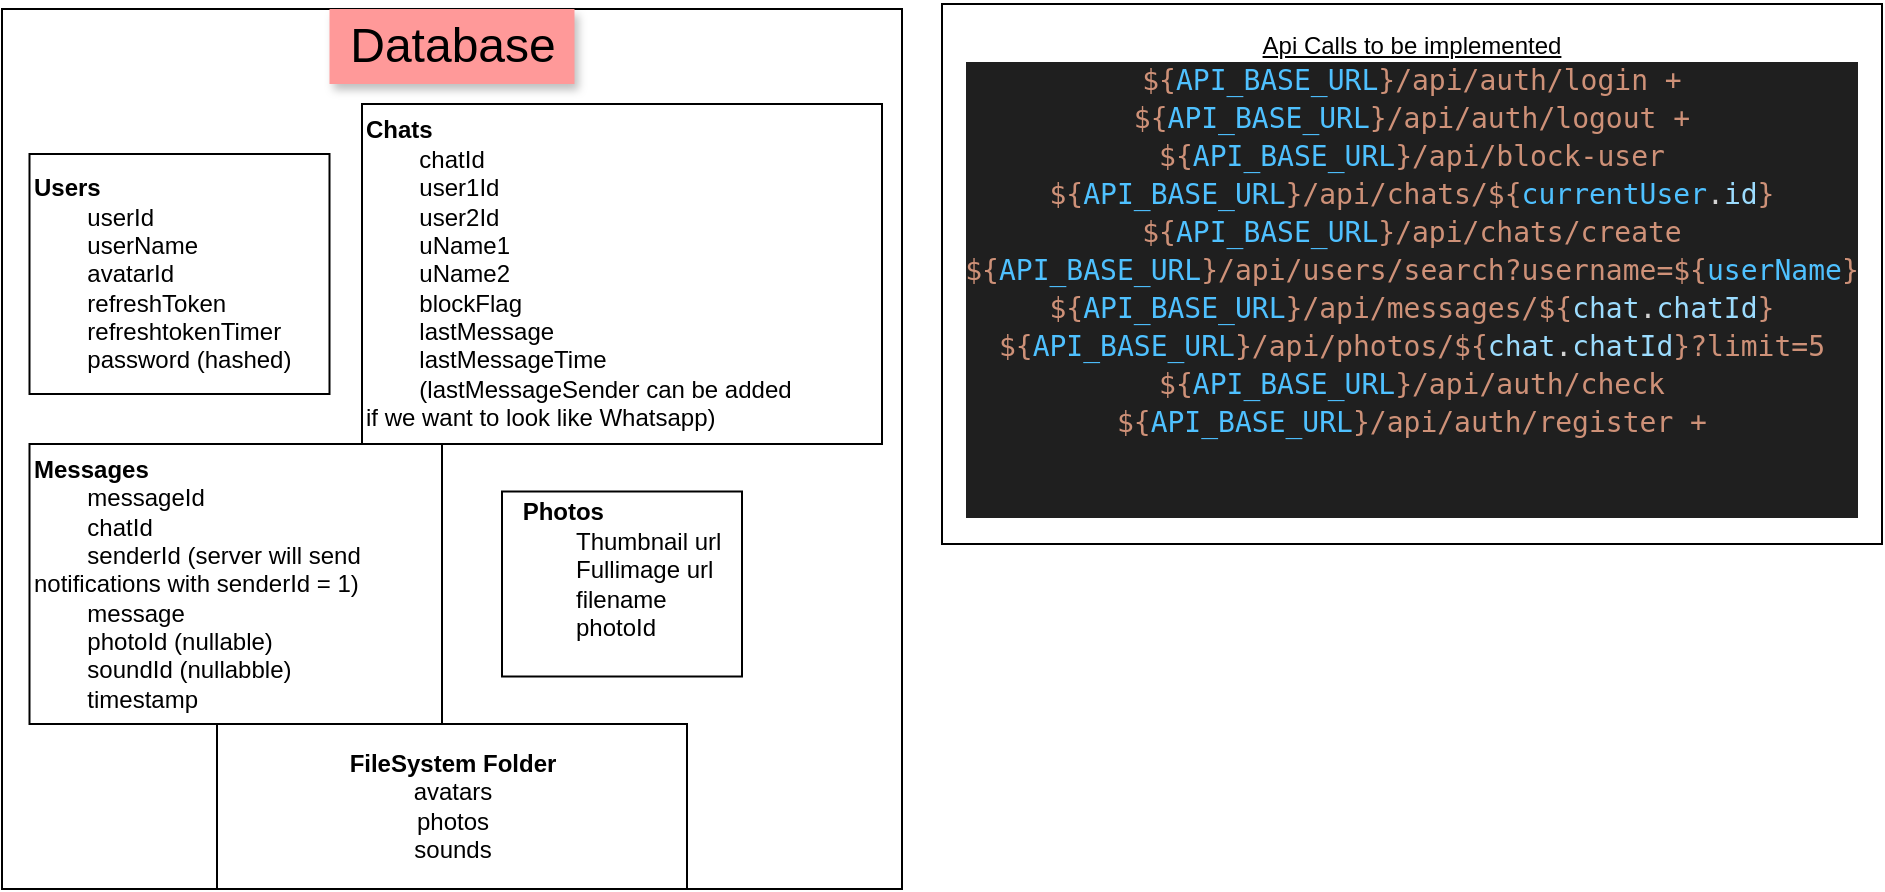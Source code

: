 <mxfile version="26.0.16">
  <diagram name="Page-1" id="rocBFMLZQ33VRKh6YSlt">
    <mxGraphModel dx="1674" dy="793" grid="1" gridSize="10" guides="1" tooltips="1" connect="1" arrows="1" fold="1" page="1" pageScale="1" pageWidth="1100" pageHeight="850" math="0" shadow="0">
      <root>
        <mxCell id="0" />
        <mxCell id="1" parent="0" />
        <mxCell id="H4SFvdppJQhMXNSFBkPD-2" value="" style="rounded=0;whiteSpace=wrap;html=1;" parent="1" vertex="1">
          <mxGeometry x="50" y="42.5" width="450" height="440" as="geometry" />
        </mxCell>
        <mxCell id="H4SFvdppJQhMXNSFBkPD-4" value="&lt;font style=&quot;font-size: 24px;&quot;&gt;Database&lt;/font&gt;" style="text;html=1;align=center;verticalAlign=middle;whiteSpace=wrap;rounded=0;fillColor=#FF9999;shadow=1;" parent="1" vertex="1">
          <mxGeometry x="213.75" y="42.5" width="122.5" height="37.5" as="geometry" />
        </mxCell>
        <mxCell id="H4SFvdppJQhMXNSFBkPD-5" value="&lt;div align=&quot;left&quot;&gt;&lt;b&gt;Chats&lt;/b&gt;&lt;/div&gt;&lt;div align=&quot;left&quot;&gt;&lt;span style=&quot;white-space: pre;&quot;&gt;&#x9;chatId&lt;/span&gt;&lt;/div&gt;&lt;div align=&quot;left&quot;&gt;&lt;span style=&quot;white-space: pre;&quot;&gt;&#x9;&lt;/span&gt;user1Id&lt;/div&gt;&lt;div align=&quot;left&quot;&gt;&lt;span style=&quot;white-space: pre;&quot;&gt;&#x9;&lt;/span&gt;user2Id&lt;/div&gt;&lt;div align=&quot;left&quot;&gt;&lt;span style=&quot;white-space: pre;&quot;&gt;&#x9;&lt;/span&gt;uName1&lt;/div&gt;&lt;div align=&quot;left&quot;&gt;&lt;span style=&quot;white-space: pre;&quot;&gt;&#x9;&lt;/span&gt;uName2&lt;/div&gt;&lt;div align=&quot;left&quot;&gt;&lt;span style=&quot;white-space: pre;&quot;&gt;&lt;span style=&quot;white-space: pre;&quot;&gt;&lt;span style=&quot;white-space: pre;&quot;&gt;&lt;span style=&quot;white-space: pre;&quot;&gt;&#x9;&lt;/span&gt;blockFlag&lt;/span&gt;&lt;/span&gt;&lt;/span&gt;&lt;/div&gt;&lt;div align=&quot;left&quot;&gt;&lt;span style=&quot;white-space: pre;&quot;&gt;&lt;span style=&quot;white-space: pre;&quot;&gt;&lt;span style=&quot;white-space: pre;&quot;&gt;&#x9;&lt;/span&gt;lastMessage&lt;/span&gt;&lt;/span&gt;&lt;/div&gt;&lt;div align=&quot;left&quot;&gt;&lt;span style=&quot;white-space: pre;&quot;&gt;&lt;span style=&quot;white-space: pre;&quot;&gt;&lt;span style=&quot;white-space: pre;&quot;&gt;&#x9;&lt;/span&gt;lastMessageTime&lt;/span&gt;&lt;/span&gt;&lt;/div&gt;&lt;div align=&quot;left&quot;&gt;&lt;span style=&quot;white-space: pre;&quot;&gt;&lt;span style=&quot;white-space: pre;&quot;&gt;&lt;span style=&quot;white-space: pre;&quot;&gt;&#x9;&lt;/span&gt;(lastMessageSender can be added &lt;/span&gt;&lt;/span&gt;&lt;/div&gt;&lt;div align=&quot;left&quot;&gt;&lt;span style=&quot;white-space: pre;&quot;&gt;&lt;span style=&quot;white-space: pre;&quot;&gt;if we want to look like Whatsapp)&lt;/span&gt;&lt;/span&gt;&lt;/div&gt;" style="rounded=0;whiteSpace=wrap;html=1;align=left;" parent="1" vertex="1">
          <mxGeometry x="230" y="90" width="260" height="170" as="geometry" />
        </mxCell>
        <mxCell id="H4SFvdppJQhMXNSFBkPD-6" value="&lt;div align=&quot;left&quot;&gt;&lt;b&gt;Users&lt;/b&gt;&lt;/div&gt;&lt;div align=&quot;left&quot;&gt;&lt;b&gt;&lt;span style=&quot;white-space: pre;&quot;&gt;&#x9;&lt;/span&gt;&lt;/b&gt;userId&lt;/div&gt;&lt;div align=&quot;left&quot;&gt;&lt;b&gt;&lt;span style=&quot;white-space: pre;&quot;&gt;&#x9;&lt;/span&gt;&lt;/b&gt;userName&lt;/div&gt;&lt;div align=&quot;left&quot;&gt;&lt;span style=&quot;white-space: pre;&quot;&gt;&#x9;&lt;/span&gt;avatarId&lt;/div&gt;&lt;div align=&quot;left&quot;&gt;&lt;span style=&quot;white-space: pre;&quot;&gt;&#x9;&lt;/span&gt;refreshToken&lt;/div&gt;&lt;div align=&quot;left&quot;&gt;&lt;span style=&quot;white-space: pre;&quot;&gt;&#x9;&lt;/span&gt;refreshtokenTimer&lt;/div&gt;&lt;div align=&quot;left&quot;&gt;&lt;span style=&quot;white-space: pre;&quot;&gt;&#x9;&lt;/span&gt;password (hashed)&lt;/div&gt;" style="rounded=0;whiteSpace=wrap;html=1;align=left;" parent="1" vertex="1">
          <mxGeometry x="63.75" y="115" width="150" height="120" as="geometry" />
        </mxCell>
        <mxCell id="H4SFvdppJQhMXNSFBkPD-16" value="&lt;div&gt;&lt;b&gt;FileSystem Folder&lt;/b&gt;&lt;/div&gt;&lt;div&gt;avatars&lt;/div&gt;&lt;div&gt;photos&lt;/div&gt;&lt;div&gt;sounds&lt;/div&gt;" style="rounded=0;whiteSpace=wrap;html=1;" parent="1" vertex="1">
          <mxGeometry x="157.5" y="400" width="235" height="82.5" as="geometry" />
        </mxCell>
        <mxCell id="H4SFvdppJQhMXNSFBkPD-18" value="&lt;div align=&quot;left&quot;&gt;&lt;b&gt;Messages&lt;/b&gt;&lt;/div&gt;&lt;div align=&quot;left&quot;&gt;&lt;b&gt;&lt;span style=&quot;white-space: pre;&quot;&gt;&#x9;&lt;/span&gt;&lt;/b&gt;&lt;span style=&quot;white-space: pre;&quot;&gt;messageId&lt;/span&gt;&lt;/div&gt;&lt;div align=&quot;left&quot;&gt;&lt;b&gt;&lt;span style=&quot;white-space: pre;&quot;&gt;&#x9;&lt;/span&gt;&lt;/b&gt;chatId&lt;/div&gt;&lt;div align=&quot;left&quot;&gt;&lt;span style=&quot;white-space: pre;&quot;&gt;&#x9;&lt;/span&gt;senderId (server will send notifications with senderId = 1)&lt;/div&gt;&lt;div align=&quot;left&quot;&gt;&lt;span style=&quot;white-space: pre;&quot;&gt;&#x9;message&lt;/span&gt;&lt;/div&gt;&lt;div align=&quot;left&quot;&gt;&lt;span style=&quot;white-space: pre;&quot;&gt;&lt;span style=&quot;white-space: pre;&quot;&gt;&#x9;photoId (nullable)&lt;/span&gt;&lt;/span&gt;&lt;/div&gt;&lt;div align=&quot;left&quot;&gt;&lt;span style=&quot;white-space: pre;&quot;&gt;&#x9;&lt;/span&gt;soundId (nullabble)&lt;/div&gt;&lt;div align=&quot;left&quot;&gt;&lt;span style=&quot;white-space: pre;&quot;&gt;&#x9;&lt;/span&gt;timestamp&lt;/div&gt;" style="rounded=0;whiteSpace=wrap;html=1;align=left;" parent="1" vertex="1">
          <mxGeometry x="63.75" y="260" width="206.25" height="140" as="geometry" />
        </mxCell>
        <mxCell id="H4SFvdppJQhMXNSFBkPD-19" value="&lt;div&gt;&lt;u&gt;Api Calls to be implemented&lt;/u&gt;&lt;/div&gt;&lt;div&gt;&lt;div style=&quot;color: rgb(204, 204, 204); background-color: rgb(31, 31, 31); font-family: &amp;quot;Droid Sans Mono&amp;quot;, &amp;quot;monospace&amp;quot;, monospace; font-size: 14px; line-height: 19px; white-space: pre;&quot;&gt;&lt;div&gt;&lt;div style=&quot;color: rgb(204, 204, 204); background-color: rgb(31, 31, 31); font-family: &amp;quot;Droid Sans Mono&amp;quot;, &amp;quot;monospace&amp;quot;, monospace; font-weight: normal; font-size: 14px; line-height: 19px; white-space: pre;&quot;&gt;&lt;div&gt;&lt;div style=&quot;color: rgb(204, 204, 204); background-color: rgb(31, 31, 31); font-family: &amp;quot;Droid Sans Mono&amp;quot;, &amp;quot;monospace&amp;quot;, monospace; font-weight: normal; font-size: 14px; line-height: 19px; white-space: pre;&quot;&gt;&lt;div&gt;&lt;span style=&quot;color: rgb(206, 145, 120);&quot;&gt;${&lt;/span&gt;&lt;span style=&quot;color: rgb(79, 193, 255);&quot;&gt;API_BASE_URL&lt;/span&gt;&lt;span style=&quot;color: rgb(206, 145, 120);&quot;&gt;}/api/auth/login +&lt;/span&gt;&lt;/div&gt;&lt;/div&gt;&lt;/div&gt;&lt;div&gt;&lt;div style=&quot;color: rgb(204, 204, 204); background-color: rgb(31, 31, 31); font-family: &amp;quot;Droid Sans Mono&amp;quot;, &amp;quot;monospace&amp;quot;, monospace; font-weight: normal; font-size: 14px; line-height: 19px; white-space: pre;&quot;&gt;&lt;div&gt;&lt;span style=&quot;color: rgb(206, 145, 120);&quot;&gt;${&lt;/span&gt;&lt;span style=&quot;color: rgb(79, 193, 255);&quot;&gt;API_BASE_URL&lt;/span&gt;&lt;span style=&quot;color: rgb(206, 145, 120);&quot;&gt;}/api/auth/logout +&lt;/span&gt;&lt;/div&gt;&lt;/div&gt;&lt;/div&gt;&lt;div&gt;&lt;div style=&quot;color: rgb(204, 204, 204); background-color: rgb(31, 31, 31); font-family: &amp;quot;Droid Sans Mono&amp;quot;, &amp;quot;monospace&amp;quot;, monospace; font-weight: normal; font-size: 14px; line-height: 19px; white-space: pre;&quot;&gt;&lt;div&gt;&lt;span style=&quot;color: rgb(206, 145, 120);&quot;&gt;${&lt;/span&gt;&lt;span style=&quot;color: rgb(79, 193, 255);&quot;&gt;API_BASE_URL&lt;/span&gt;&lt;span style=&quot;color: rgb(206, 145, 120);&quot;&gt;}/api/block-user&lt;/span&gt;&lt;/div&gt;&lt;div&gt;&lt;div style=&quot;color: rgb(204, 204, 204); background-color: rgb(31, 31, 31); font-family: &amp;quot;Droid Sans Mono&amp;quot;, &amp;quot;monospace&amp;quot;, monospace; font-weight: normal; font-size: 14px; line-height: 19px; white-space: pre;&quot;&gt;&lt;div&gt;&lt;span style=&quot;color: rgb(206, 145, 120);&quot;&gt;${&lt;/span&gt;&lt;span style=&quot;color: rgb(79, 193, 255);&quot;&gt;API_BASE_URL&lt;/span&gt;&lt;span style=&quot;color: rgb(206, 145, 120);&quot;&gt;}/api/chats/${&lt;/span&gt;&lt;span style=&quot;color: rgb(79, 193, 255);&quot;&gt;currentUser&lt;/span&gt;&lt;span style=&quot;color: rgb(212, 212, 212);&quot;&gt;.&lt;/span&gt;&lt;span style=&quot;color: rgb(156, 220, 254);&quot;&gt;id&lt;/span&gt;&lt;span style=&quot;color: rgb(206, 145, 120);&quot;&gt;}&lt;/span&gt;&lt;/div&gt;&lt;div&gt;&lt;div style=&quot;color: rgb(204, 204, 204); background-color: rgb(31, 31, 31); font-family: &amp;quot;Droid Sans Mono&amp;quot;, &amp;quot;monospace&amp;quot;, monospace; font-weight: normal; font-size: 14px; line-height: 19px; white-space: pre;&quot;&gt;&lt;div&gt;&lt;span style=&quot;color: rgb(206, 145, 120);&quot;&gt;${&lt;/span&gt;&lt;span style=&quot;color: rgb(79, 193, 255);&quot;&gt;API_BASE_URL&lt;/span&gt;&lt;span style=&quot;color: rgb(206, 145, 120);&quot;&gt;}/api/chats/create&lt;/span&gt;&lt;/div&gt;&lt;div&gt;&lt;div style=&quot;color: rgb(204, 204, 204); background-color: rgb(31, 31, 31); font-family: &amp;quot;Droid Sans Mono&amp;quot;, &amp;quot;monospace&amp;quot;, monospace; font-weight: normal; font-size: 14px; line-height: 19px; white-space: pre;&quot;&gt;&lt;div&gt;&lt;span style=&quot;color: rgb(206, 145, 120);&quot;&gt;${&lt;/span&gt;&lt;span style=&quot;color: rgb(79, 193, 255);&quot;&gt;API_BASE_URL&lt;/span&gt;&lt;span style=&quot;color: rgb(206, 145, 120);&quot;&gt;}/api/users/search?username=${&lt;/span&gt;&lt;span style=&quot;color: rgb(79, 193, 255);&quot;&gt;userName&lt;/span&gt;&lt;span style=&quot;color: rgb(206, 145, 120);&quot;&gt;}&lt;/span&gt;&lt;/div&gt;&lt;div&gt;&lt;div style=&quot;color: rgb(204, 204, 204); background-color: rgb(31, 31, 31); font-family: &amp;quot;Droid Sans Mono&amp;quot;, &amp;quot;monospace&amp;quot;, monospace; font-weight: normal; font-size: 14px; line-height: 19px; white-space: pre;&quot;&gt;&lt;div&gt;&lt;span style=&quot;color: rgb(206, 145, 120);&quot;&gt;${&lt;/span&gt;&lt;span style=&quot;color: rgb(79, 193, 255);&quot;&gt;API_BASE_URL&lt;/span&gt;&lt;span style=&quot;color: rgb(206, 145, 120);&quot;&gt;}/api/messages/${&lt;/span&gt;&lt;span style=&quot;color: rgb(156, 220, 254);&quot;&gt;chat&lt;/span&gt;&lt;span style=&quot;color: rgb(212, 212, 212);&quot;&gt;.&lt;/span&gt;&lt;span style=&quot;color: rgb(156, 220, 254);&quot;&gt;chatId&lt;/span&gt;&lt;span style=&quot;color: rgb(206, 145, 120);&quot;&gt;}&lt;/span&gt;&lt;/div&gt;&lt;div&gt;&lt;div style=&quot;color: rgb(204, 204, 204); background-color: rgb(31, 31, 31); font-family: &amp;quot;Droid Sans Mono&amp;quot;, &amp;quot;monospace&amp;quot;, monospace; font-weight: normal; font-size: 14px; line-height: 19px; white-space: pre;&quot;&gt;&lt;div&gt;&lt;span style=&quot;color: rgb(206, 145, 120);&quot;&gt;${&lt;/span&gt;&lt;span style=&quot;color: rgb(79, 193, 255);&quot;&gt;API_BASE_URL&lt;/span&gt;&lt;span style=&quot;color: rgb(206, 145, 120);&quot;&gt;}/api/photos/${&lt;/span&gt;&lt;span style=&quot;color: rgb(156, 220, 254);&quot;&gt;chat&lt;/span&gt;&lt;span style=&quot;color: rgb(212, 212, 212);&quot;&gt;.&lt;/span&gt;&lt;span style=&quot;color: rgb(156, 220, 254);&quot;&gt;chatId&lt;/span&gt;&lt;span style=&quot;color: rgb(206, 145, 120);&quot;&gt;}?limit=5&lt;/span&gt;&lt;/div&gt;&lt;div&gt;&lt;div style=&quot;color: rgb(204, 204, 204); background-color: rgb(31, 31, 31); font-family: &amp;quot;Droid Sans Mono&amp;quot;, &amp;quot;monospace&amp;quot;, monospace; font-weight: normal; font-size: 14px; line-height: 19px; white-space: pre;&quot;&gt;&lt;div&gt;&lt;span style=&quot;color: rgb(206, 145, 120);&quot;&gt;${&lt;/span&gt;&lt;span style=&quot;color: rgb(79, 193, 255);&quot;&gt;API_BASE_URL&lt;/span&gt;&lt;span style=&quot;color: rgb(206, 145, 120);&quot;&gt;}/api/auth/check&lt;/span&gt;&lt;/div&gt;&lt;div&gt;&lt;div style=&quot;color: rgb(204, 204, 204); background-color: rgb(31, 31, 31); font-family: &amp;quot;Droid Sans Mono&amp;quot;, &amp;quot;monospace&amp;quot;, monospace; font-weight: normal; font-size: 14px; line-height: 19px; white-space: pre;&quot;&gt;&lt;div&gt;&lt;span style=&quot;color: rgb(206, 145, 120);&quot;&gt;${&lt;/span&gt;&lt;span style=&quot;color: rgb(79, 193, 255);&quot;&gt;API_BASE_URL&lt;/span&gt;&lt;span style=&quot;color: rgb(206, 145, 120);&quot;&gt;}/api/auth/register +&lt;/span&gt;&lt;/div&gt;&lt;/div&gt;&lt;br&gt;&lt;/div&gt;&lt;/div&gt;&lt;br style=&quot;white-space: normal;&quot;&gt;&lt;/div&gt;&lt;/div&gt;&lt;/div&gt;&lt;/div&gt;&lt;/div&gt;&lt;/div&gt;&lt;/div&gt;&lt;/div&gt;&lt;/div&gt;&lt;/div&gt;&lt;/div&gt;&lt;/div&gt;&lt;/div&gt;&lt;/div&gt;&lt;/div&gt;&lt;/div&gt;&lt;/div&gt;" style="rounded=0;whiteSpace=wrap;html=1;" parent="1" vertex="1">
          <mxGeometry x="520" y="40" width="470" height="270" as="geometry" />
        </mxCell>
        <mxCell id="xrME8_l8DoNLTJr8tBW7-1" value="&lt;div align=&quot;left&quot;&gt;&lt;b&gt;Photos&lt;/b&gt;&lt;/div&gt;&lt;div align=&quot;left&quot;&gt;&lt;span style=&quot;white-space: pre;&quot;&gt;&#x9;&lt;/span&gt;Thumbnail url&lt;/div&gt;&lt;div align=&quot;left&quot;&gt;&lt;span style=&quot;white-space: pre;&quot;&gt;&#x9;&lt;/span&gt;Fullimage url&lt;/div&gt;&lt;div align=&quot;left&quot;&gt;&lt;span style=&quot;white-space: pre;&quot;&gt;&#x9;&lt;/span&gt;filename&lt;/div&gt;&lt;div align=&quot;left&quot;&gt;&lt;span style=&quot;white-space: pre;&quot;&gt;&#x9;&lt;/span&gt;photoId&lt;/div&gt;&lt;div&gt;&lt;br&gt;&lt;/div&gt;" style="rounded=0;whiteSpace=wrap;html=1;" parent="1" vertex="1">
          <mxGeometry x="300" y="283.75" width="120" height="92.5" as="geometry" />
        </mxCell>
      </root>
    </mxGraphModel>
  </diagram>
</mxfile>
